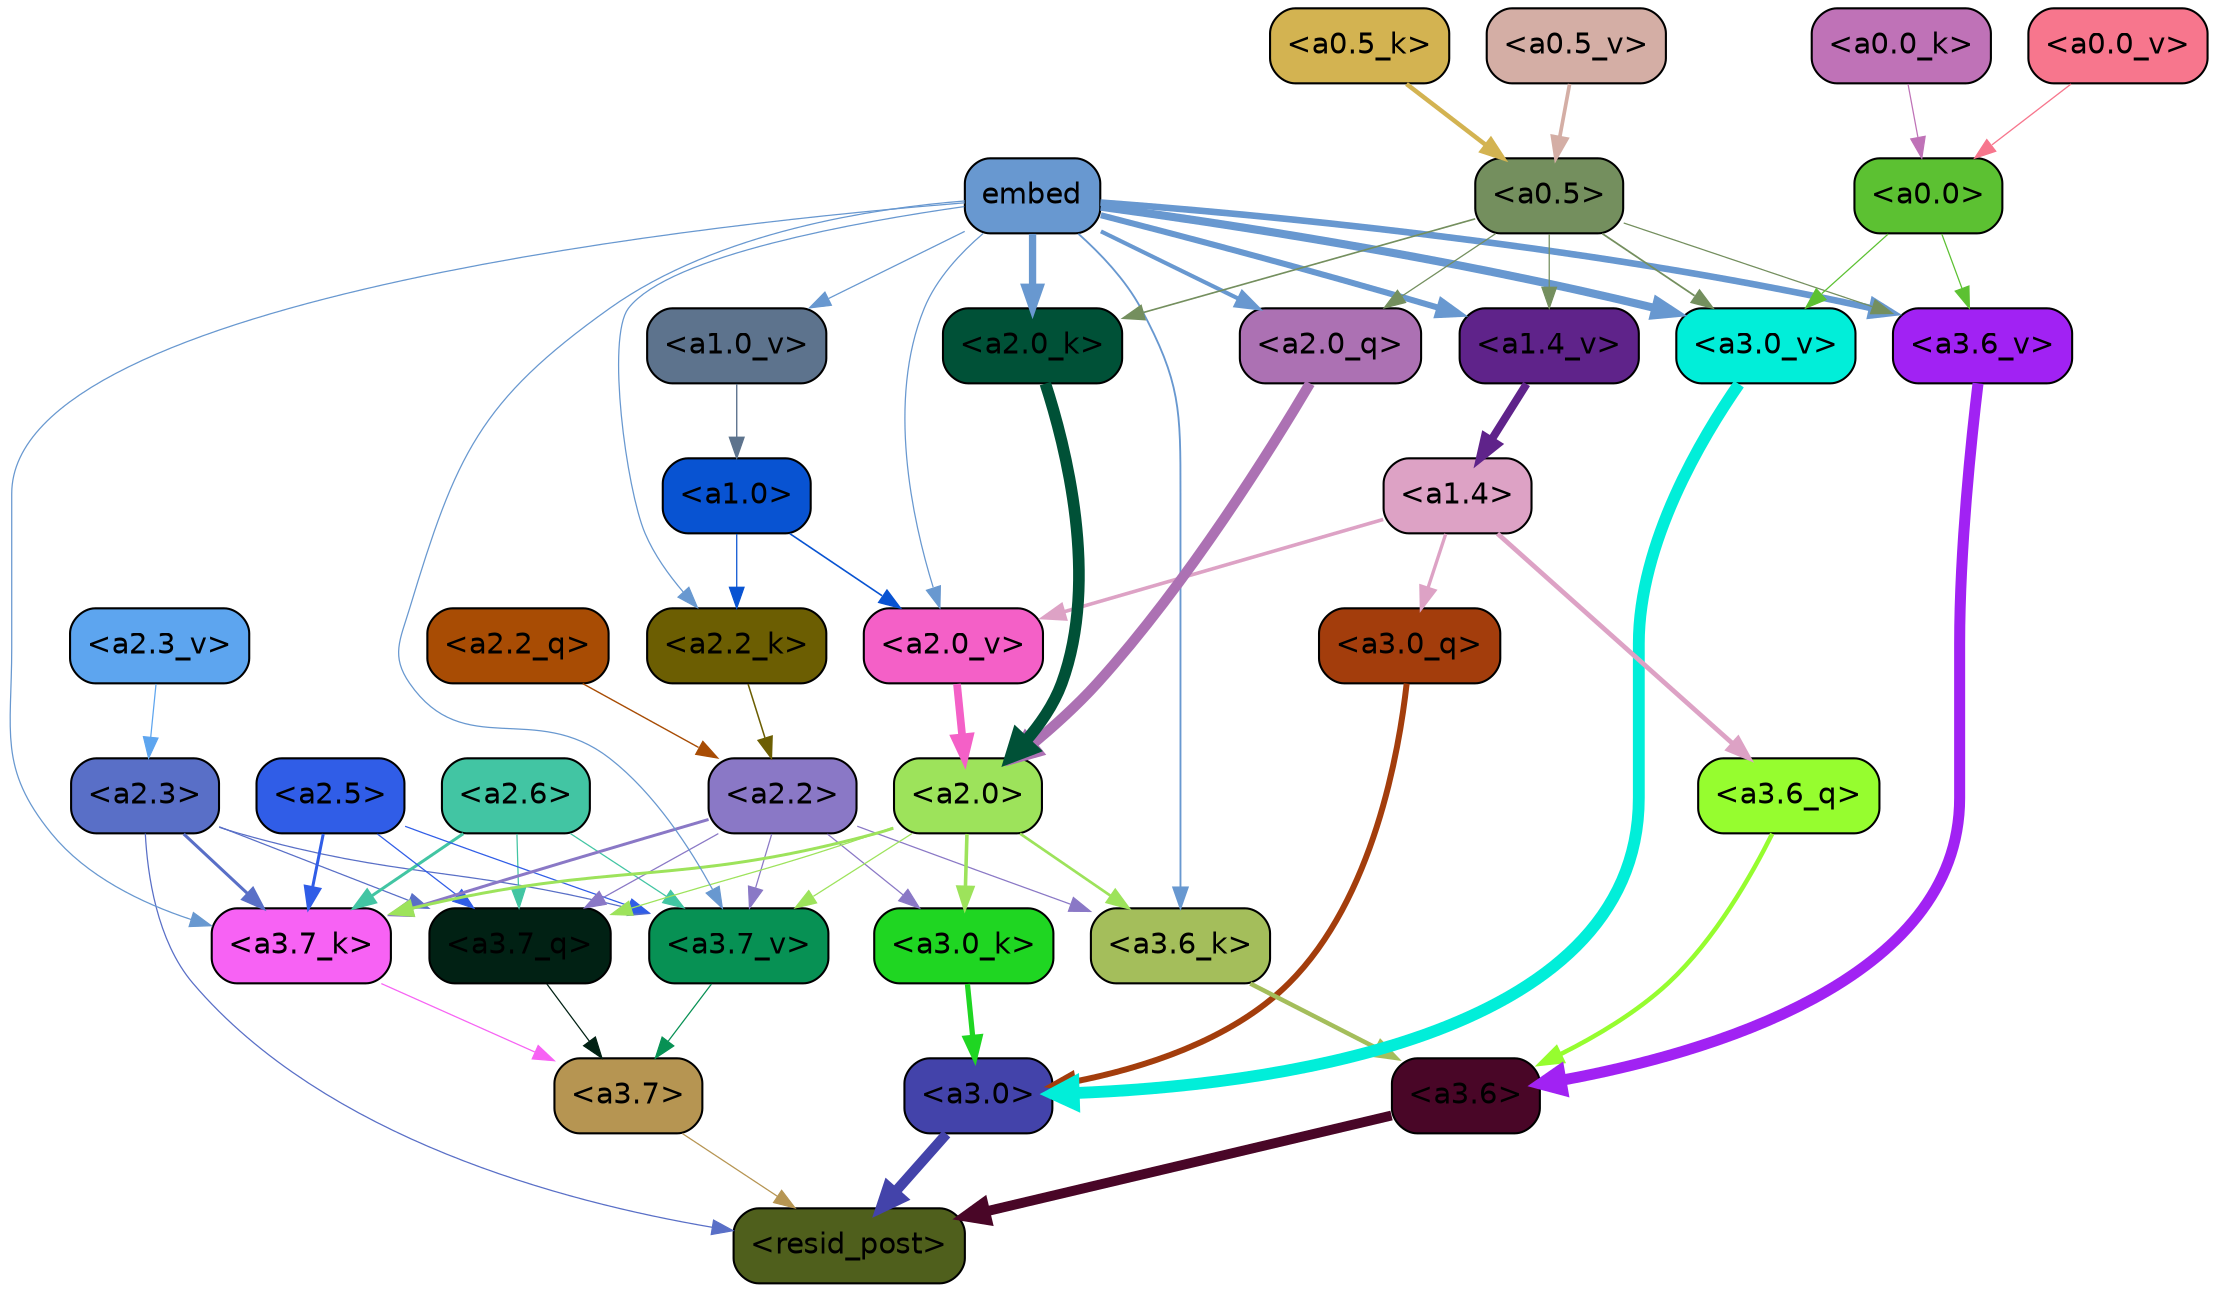 strict digraph "" {
	graph [bgcolor=transparent,
		layout=dot,
		overlap=false,
		splines=true
	];
	"<a3.7>"	[color=black,
		fillcolor="#b69552",
		fontname=Helvetica,
		shape=box,
		style="filled, rounded"];
	"<resid_post>"	[color=black,
		fillcolor="#4f5f1c",
		fontname=Helvetica,
		shape=box,
		style="filled, rounded"];
	"<a3.7>" -> "<resid_post>"	[color="#b69552",
		penwidth=0.6];
	"<a3.6>"	[color=black,
		fillcolor="#490627",
		fontname=Helvetica,
		shape=box,
		style="filled, rounded"];
	"<a3.6>" -> "<resid_post>"	[color="#490627",
		penwidth=4.746312499046326];
	"<a3.0>"	[color=black,
		fillcolor="#4343aa",
		fontname=Helvetica,
		shape=box,
		style="filled, rounded"];
	"<a3.0>" -> "<resid_post>"	[color="#4343aa",
		penwidth=4.896343111991882];
	"<a2.3>"	[color=black,
		fillcolor="#596fc7",
		fontname=Helvetica,
		shape=box,
		style="filled, rounded"];
	"<a2.3>" -> "<resid_post>"	[color="#596fc7",
		penwidth=0.6];
	"<a3.7_q>"	[color=black,
		fillcolor="#012114",
		fontname=Helvetica,
		shape=box,
		style="filled, rounded"];
	"<a2.3>" -> "<a3.7_q>"	[color="#596fc7",
		penwidth=0.6];
	"<a3.7_k>"	[color=black,
		fillcolor="#f762f4",
		fontname=Helvetica,
		shape=box,
		style="filled, rounded"];
	"<a2.3>" -> "<a3.7_k>"	[color="#596fc7",
		penwidth=1.467104621231556];
	"<a3.7_v>"	[color=black,
		fillcolor="#079154",
		fontname=Helvetica,
		shape=box,
		style="filled, rounded"];
	"<a2.3>" -> "<a3.7_v>"	[color="#596fc7",
		penwidth=0.6];
	"<a3.7_q>" -> "<a3.7>"	[color="#012114",
		penwidth=0.6];
	"<a3.6_q>"	[color=black,
		fillcolor="#96fd2f",
		fontname=Helvetica,
		shape=box,
		style="filled, rounded"];
	"<a3.6_q>" -> "<a3.6>"	[color="#96fd2f",
		penwidth=2.160832464694977];
	"<a3.0_q>"	[color=black,
		fillcolor="#a33d0c",
		fontname=Helvetica,
		shape=box,
		style="filled, rounded"];
	"<a3.0_q>" -> "<a3.0>"	[color="#a33d0c",
		penwidth=2.870753765106201];
	"<a3.7_k>" -> "<a3.7>"	[color="#f762f4",
		penwidth=0.6];
	"<a3.6_k>"	[color=black,
		fillcolor="#a4be5b",
		fontname=Helvetica,
		shape=box,
		style="filled, rounded"];
	"<a3.6_k>" -> "<a3.6>"	[color="#a4be5b",
		penwidth=2.13908451795578];
	"<a3.0_k>"	[color=black,
		fillcolor="#1fd622",
		fontname=Helvetica,
		shape=box,
		style="filled, rounded"];
	"<a3.0_k>" -> "<a3.0>"	[color="#1fd622",
		penwidth=2.520303964614868];
	"<a3.7_v>" -> "<a3.7>"	[color="#079154",
		penwidth=0.6];
	"<a3.6_v>"	[color=black,
		fillcolor="#a122f3",
		fontname=Helvetica,
		shape=box,
		style="filled, rounded"];
	"<a3.6_v>" -> "<a3.6>"	[color="#a122f3",
		penwidth=5.297133803367615];
	"<a3.0_v>"	[color=black,
		fillcolor="#01eed9",
		fontname=Helvetica,
		shape=box,
		style="filled, rounded"];
	"<a3.0_v>" -> "<a3.0>"	[color="#01eed9",
		penwidth=5.680712580680847];
	"<a2.6>"	[color=black,
		fillcolor="#42c5a3",
		fontname=Helvetica,
		shape=box,
		style="filled, rounded"];
	"<a2.6>" -> "<a3.7_q>"	[color="#42c5a3",
		penwidth=0.6];
	"<a2.6>" -> "<a3.7_k>"	[color="#42c5a3",
		penwidth=1.4453159049153328];
	"<a2.6>" -> "<a3.7_v>"	[color="#42c5a3",
		penwidth=0.6];
	"<a2.5>"	[color=black,
		fillcolor="#305de7",
		fontname=Helvetica,
		shape=box,
		style="filled, rounded"];
	"<a2.5>" -> "<a3.7_q>"	[color="#305de7",
		penwidth=0.6];
	"<a2.5>" -> "<a3.7_k>"	[color="#305de7",
		penwidth=1.4526091292500496];
	"<a2.5>" -> "<a3.7_v>"	[color="#305de7",
		penwidth=0.6];
	"<a2.2>"	[color=black,
		fillcolor="#8a78c6",
		fontname=Helvetica,
		shape=box,
		style="filled, rounded"];
	"<a2.2>" -> "<a3.7_q>"	[color="#8a78c6",
		penwidth=0.6];
	"<a2.2>" -> "<a3.7_k>"	[color="#8a78c6",
		penwidth=1.4310357049107552];
	"<a2.2>" -> "<a3.6_k>"	[color="#8a78c6",
		penwidth=0.6];
	"<a2.2>" -> "<a3.0_k>"	[color="#8a78c6",
		penwidth=0.6];
	"<a2.2>" -> "<a3.7_v>"	[color="#8a78c6",
		penwidth=0.6];
	"<a2.0>"	[color=black,
		fillcolor="#9de35b",
		fontname=Helvetica,
		shape=box,
		style="filled, rounded"];
	"<a2.0>" -> "<a3.7_q>"	[color="#9de35b",
		penwidth=0.6];
	"<a2.0>" -> "<a3.7_k>"	[color="#9de35b",
		penwidth=1.4314699843525887];
	"<a2.0>" -> "<a3.6_k>"	[color="#9de35b",
		penwidth=1.2950235605239868];
	"<a2.0>" -> "<a3.0_k>"	[color="#9de35b",
		penwidth=1.712992787361145];
	"<a2.0>" -> "<a3.7_v>"	[color="#9de35b",
		penwidth=0.6];
	"<a1.4>"	[color=black,
		fillcolor="#dda2c5",
		fontname=Helvetica,
		shape=box,
		style="filled, rounded"];
	"<a1.4>" -> "<a3.6_q>"	[color="#dda2c5",
		penwidth=2.2719132900238037];
	"<a1.4>" -> "<a3.0_q>"	[color="#dda2c5",
		penwidth=1.5932877659797668];
	"<a2.0_v>"	[color=black,
		fillcolor="#f460c7",
		fontname=Helvetica,
		shape=box,
		style="filled, rounded"];
	"<a1.4>" -> "<a2.0_v>"	[color="#dda2c5",
		penwidth=1.7291951477527618];
	embed	[color=black,
		fillcolor="#6898d0",
		fontname=Helvetica,
		shape=box,
		style="filled, rounded"];
	embed -> "<a3.7_k>"	[color="#6898d0",
		penwidth=0.6];
	embed -> "<a3.6_k>"	[color="#6898d0",
		penwidth=0.891706109046936];
	embed -> "<a3.7_v>"	[color="#6898d0",
		penwidth=0.6];
	embed -> "<a3.6_v>"	[color="#6898d0",
		penwidth=3.1766927242279053];
	embed -> "<a3.0_v>"	[color="#6898d0",
		penwidth=3.9005755856633186];
	"<a2.0_q>"	[color=black,
		fillcolor="#ac71b3",
		fontname=Helvetica,
		shape=box,
		style="filled, rounded"];
	embed -> "<a2.0_q>"	[color="#6898d0",
		penwidth=1.9666987657546997];
	"<a2.2_k>"	[color=black,
		fillcolor="#6c5e02",
		fontname=Helvetica,
		shape=box,
		style="filled, rounded"];
	embed -> "<a2.2_k>"	[color="#6898d0",
		penwidth=0.6];
	"<a2.0_k>"	[color=black,
		fillcolor="#005137",
		fontname=Helvetica,
		shape=box,
		style="filled, rounded"];
	embed -> "<a2.0_k>"	[color="#6898d0",
		penwidth=3.5067105293273926];
	embed -> "<a2.0_v>"	[color="#6898d0",
		penwidth=0.6];
	"<a1.4_v>"	[color=black,
		fillcolor="#5f238a",
		fontname=Helvetica,
		shape=box,
		style="filled, rounded"];
	embed -> "<a1.4_v>"	[color="#6898d0",
		penwidth=2.921818971633911];
	"<a1.0_v>"	[color=black,
		fillcolor="#5d738d",
		fontname=Helvetica,
		shape=box,
		style="filled, rounded"];
	embed -> "<a1.0_v>"	[color="#6898d0",
		penwidth=0.6];
	"<a0.5>"	[color=black,
		fillcolor="#748f5e",
		fontname=Helvetica,
		shape=box,
		style="filled, rounded"];
	"<a0.5>" -> "<a3.6_v>"	[color="#748f5e",
		penwidth=0.6];
	"<a0.5>" -> "<a3.0_v>"	[color="#748f5e",
		penwidth=0.8493617177009583];
	"<a0.5>" -> "<a2.0_q>"	[color="#748f5e",
		penwidth=0.6];
	"<a0.5>" -> "<a2.0_k>"	[color="#748f5e",
		penwidth=0.7897228002548218];
	"<a0.5>" -> "<a1.4_v>"	[color="#748f5e",
		penwidth=0.6];
	"<a0.0>"	[color=black,
		fillcolor="#5cc132",
		fontname=Helvetica,
		shape=box,
		style="filled, rounded"];
	"<a0.0>" -> "<a3.6_v>"	[color="#5cc132",
		penwidth=0.6];
	"<a0.0>" -> "<a3.0_v>"	[color="#5cc132",
		penwidth=0.6];
	"<a2.2_q>"	[color=black,
		fillcolor="#a84c04",
		fontname=Helvetica,
		shape=box,
		style="filled, rounded"];
	"<a2.2_q>" -> "<a2.2>"	[color="#a84c04",
		penwidth=0.6677633281797171];
	"<a2.0_q>" -> "<a2.0>"	[color="#ac71b3",
		penwidth=4.966194009408355];
	"<a2.2_k>" -> "<a2.2>"	[color="#6c5e02",
		penwidth=0.7399393804371357];
	"<a2.0_k>" -> "<a2.0>"	[color="#005137",
		penwidth=5.5817058570683];
	"<a2.3_v>"	[color=black,
		fillcolor="#5da5ef",
		fontname=Helvetica,
		shape=box,
		style="filled, rounded"];
	"<a2.3_v>" -> "<a2.3>"	[color="#5da5ef",
		penwidth=0.6];
	"<a2.0_v>" -> "<a2.0>"	[color="#f460c7",
		penwidth=3.7102378383278847];
	"<a1.0>"	[color=black,
		fillcolor="#0853d2",
		fontname=Helvetica,
		shape=box,
		style="filled, rounded"];
	"<a1.0>" -> "<a2.2_k>"	[color="#0853d2",
		penwidth=0.6];
	"<a1.0>" -> "<a2.0_v>"	[color="#0853d2",
		penwidth=0.7823128998279572];
	"<a1.4_v>" -> "<a1.4>"	[color="#5f238a",
		penwidth=3.84571635723114];
	"<a1.0_v>" -> "<a1.0>"	[color="#5d738d",
		penwidth=0.6638844013214111];
	"<a0.5_k>"	[color=black,
		fillcolor="#d3b351",
		fontname=Helvetica,
		shape=box,
		style="filled, rounded"];
	"<a0.5_k>" -> "<a0.5>"	[color="#d3b351",
		penwidth=2.1505037546157837];
	"<a0.0_k>"	[color=black,
		fillcolor="#bf72b7",
		fontname=Helvetica,
		shape=box,
		style="filled, rounded"];
	"<a0.0_k>" -> "<a0.0>"	[color="#bf72b7",
		penwidth=0.6];
	"<a0.5_v>"	[color=black,
		fillcolor="#d4aea5",
		fontname=Helvetica,
		shape=box,
		style="filled, rounded"];
	"<a0.5_v>" -> "<a0.5>"	[color="#d4aea5",
		penwidth=1.769389271736145];
	"<a0.0_v>"	[color=black,
		fillcolor="#f7768d",
		fontname=Helvetica,
		shape=box,
		style="filled, rounded"];
	"<a0.0_v>" -> "<a0.0>"	[color="#f7768d",
		penwidth=0.6300240755081177];
}
